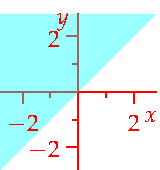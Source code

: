 settings.tex="pdflatex";

texpreamble("\usepackage{amsmath}
\usepackage{amsthm,amssymb}
\usepackage{mathpazo}
\usepackage[svgnames]{xcolor}
");
import graph;

size(80,0);

path tri=(-2.8,-2.8)--(2.8,2.8)--(-2.8,2.8)--cycle;

fill(tri,cyan+opacity(0.4));


xaxis(-2.8,2.8,red,RightTicks(new real[]{-2,2},new real[]{-1,1}));
yaxis(-2.8,2.8,red,LeftTicks(new real[]{-2,2},new real[]{-1,1}));

labelx("$x$",2.6,red);
labely("$y$",2.7,red);